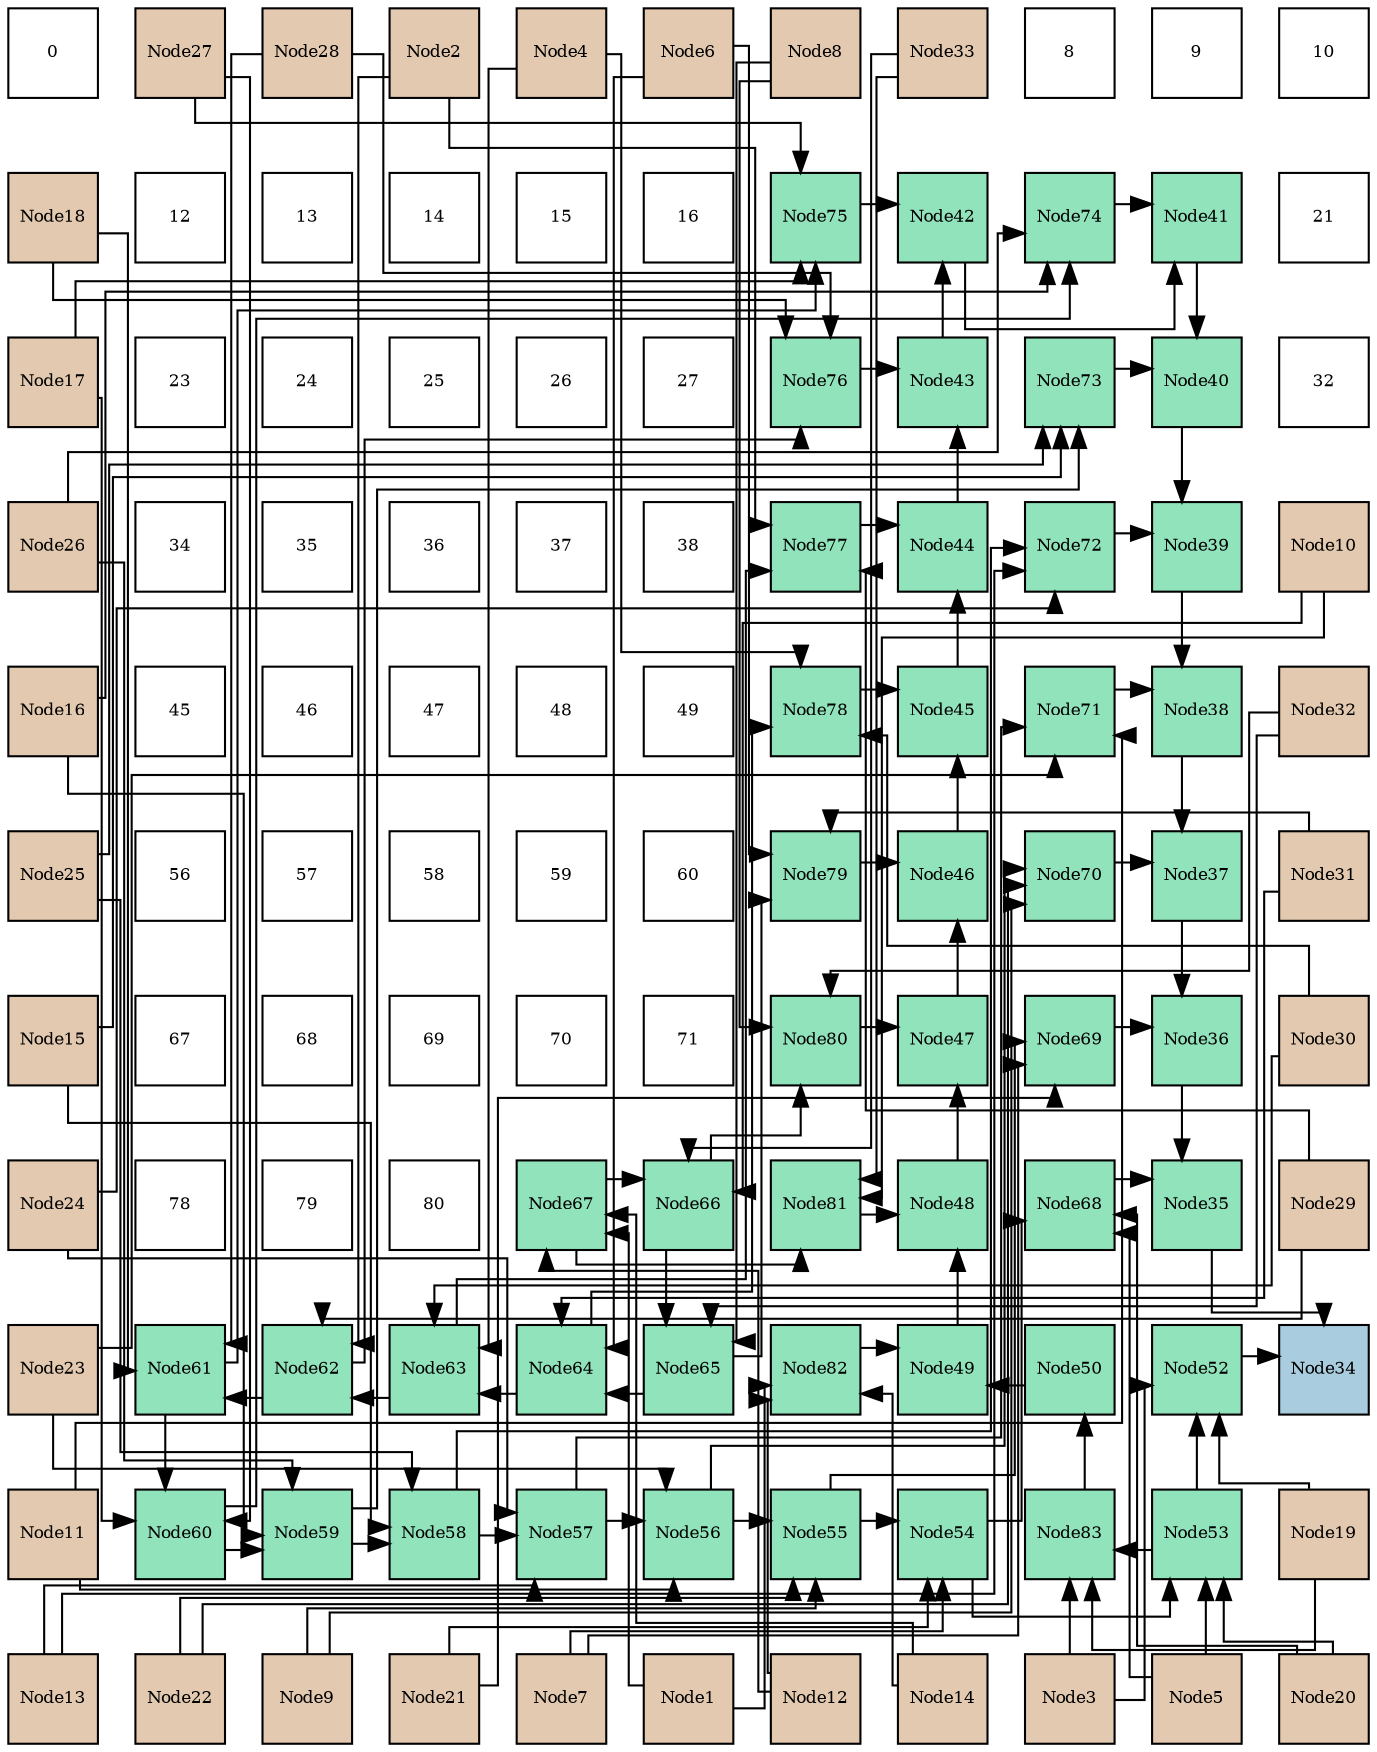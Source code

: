 digraph layout{
 rankdir=TB;
 splines=ortho;
 node [style=filled shape=square fixedsize=true width=0.6];
0[label="0", fontsize=8, fillcolor="#ffffff"];
1[label="Node27", fontsize=8, fillcolor="#e3c9af"];
2[label="Node28", fontsize=8, fillcolor="#e3c9af"];
3[label="Node2", fontsize=8, fillcolor="#e3c9af"];
4[label="Node4", fontsize=8, fillcolor="#e3c9af"];
5[label="Node6", fontsize=8, fillcolor="#e3c9af"];
6[label="Node8", fontsize=8, fillcolor="#e3c9af"];
7[label="Node33", fontsize=8, fillcolor="#e3c9af"];
8[label="8", fontsize=8, fillcolor="#ffffff"];
9[label="9", fontsize=8, fillcolor="#ffffff"];
10[label="10", fontsize=8, fillcolor="#ffffff"];
11[label="Node18", fontsize=8, fillcolor="#e3c9af"];
12[label="12", fontsize=8, fillcolor="#ffffff"];
13[label="13", fontsize=8, fillcolor="#ffffff"];
14[label="14", fontsize=8, fillcolor="#ffffff"];
15[label="15", fontsize=8, fillcolor="#ffffff"];
16[label="16", fontsize=8, fillcolor="#ffffff"];
17[label="Node75", fontsize=8, fillcolor="#91e3bb"];
18[label="Node42", fontsize=8, fillcolor="#91e3bb"];
19[label="Node74", fontsize=8, fillcolor="#91e3bb"];
20[label="Node41", fontsize=8, fillcolor="#91e3bb"];
21[label="21", fontsize=8, fillcolor="#ffffff"];
22[label="Node17", fontsize=8, fillcolor="#e3c9af"];
23[label="23", fontsize=8, fillcolor="#ffffff"];
24[label="24", fontsize=8, fillcolor="#ffffff"];
25[label="25", fontsize=8, fillcolor="#ffffff"];
26[label="26", fontsize=8, fillcolor="#ffffff"];
27[label="27", fontsize=8, fillcolor="#ffffff"];
28[label="Node76", fontsize=8, fillcolor="#91e3bb"];
29[label="Node43", fontsize=8, fillcolor="#91e3bb"];
30[label="Node73", fontsize=8, fillcolor="#91e3bb"];
31[label="Node40", fontsize=8, fillcolor="#91e3bb"];
32[label="32", fontsize=8, fillcolor="#ffffff"];
33[label="Node26", fontsize=8, fillcolor="#e3c9af"];
34[label="34", fontsize=8, fillcolor="#ffffff"];
35[label="35", fontsize=8, fillcolor="#ffffff"];
36[label="36", fontsize=8, fillcolor="#ffffff"];
37[label="37", fontsize=8, fillcolor="#ffffff"];
38[label="38", fontsize=8, fillcolor="#ffffff"];
39[label="Node77", fontsize=8, fillcolor="#91e3bb"];
40[label="Node44", fontsize=8, fillcolor="#91e3bb"];
41[label="Node72", fontsize=8, fillcolor="#91e3bb"];
42[label="Node39", fontsize=8, fillcolor="#91e3bb"];
43[label="Node10", fontsize=8, fillcolor="#e3c9af"];
44[label="Node16", fontsize=8, fillcolor="#e3c9af"];
45[label="45", fontsize=8, fillcolor="#ffffff"];
46[label="46", fontsize=8, fillcolor="#ffffff"];
47[label="47", fontsize=8, fillcolor="#ffffff"];
48[label="48", fontsize=8, fillcolor="#ffffff"];
49[label="49", fontsize=8, fillcolor="#ffffff"];
50[label="Node78", fontsize=8, fillcolor="#91e3bb"];
51[label="Node45", fontsize=8, fillcolor="#91e3bb"];
52[label="Node71", fontsize=8, fillcolor="#91e3bb"];
53[label="Node38", fontsize=8, fillcolor="#91e3bb"];
54[label="Node32", fontsize=8, fillcolor="#e3c9af"];
55[label="Node25", fontsize=8, fillcolor="#e3c9af"];
56[label="56", fontsize=8, fillcolor="#ffffff"];
57[label="57", fontsize=8, fillcolor="#ffffff"];
58[label="58", fontsize=8, fillcolor="#ffffff"];
59[label="59", fontsize=8, fillcolor="#ffffff"];
60[label="60", fontsize=8, fillcolor="#ffffff"];
61[label="Node79", fontsize=8, fillcolor="#91e3bb"];
62[label="Node46", fontsize=8, fillcolor="#91e3bb"];
63[label="Node70", fontsize=8, fillcolor="#91e3bb"];
64[label="Node37", fontsize=8, fillcolor="#91e3bb"];
65[label="Node31", fontsize=8, fillcolor="#e3c9af"];
66[label="Node15", fontsize=8, fillcolor="#e3c9af"];
67[label="67", fontsize=8, fillcolor="#ffffff"];
68[label="68", fontsize=8, fillcolor="#ffffff"];
69[label="69", fontsize=8, fillcolor="#ffffff"];
70[label="70", fontsize=8, fillcolor="#ffffff"];
71[label="71", fontsize=8, fillcolor="#ffffff"];
72[label="Node80", fontsize=8, fillcolor="#91e3bb"];
73[label="Node47", fontsize=8, fillcolor="#91e3bb"];
74[label="Node69", fontsize=8, fillcolor="#91e3bb"];
75[label="Node36", fontsize=8, fillcolor="#91e3bb"];
76[label="Node30", fontsize=8, fillcolor="#e3c9af"];
77[label="Node24", fontsize=8, fillcolor="#e3c9af"];
78[label="78", fontsize=8, fillcolor="#ffffff"];
79[label="79", fontsize=8, fillcolor="#ffffff"];
80[label="80", fontsize=8, fillcolor="#ffffff"];
81[label="Node67", fontsize=8, fillcolor="#91e3bb"];
82[label="Node66", fontsize=8, fillcolor="#91e3bb"];
83[label="Node81", fontsize=8, fillcolor="#91e3bb"];
84[label="Node48", fontsize=8, fillcolor="#91e3bb"];
85[label="Node68", fontsize=8, fillcolor="#91e3bb"];
86[label="Node35", fontsize=8, fillcolor="#91e3bb"];
87[label="Node29", fontsize=8, fillcolor="#e3c9af"];
88[label="Node23", fontsize=8, fillcolor="#e3c9af"];
89[label="Node61", fontsize=8, fillcolor="#91e3bb"];
90[label="Node62", fontsize=8, fillcolor="#91e3bb"];
91[label="Node63", fontsize=8, fillcolor="#91e3bb"];
92[label="Node64", fontsize=8, fillcolor="#91e3bb"];
93[label="Node65", fontsize=8, fillcolor="#91e3bb"];
94[label="Node82", fontsize=8, fillcolor="#91e3bb"];
95[label="Node49", fontsize=8, fillcolor="#91e3bb"];
96[label="Node50", fontsize=8, fillcolor="#91e3bb"];
97[label="Node52", fontsize=8, fillcolor="#91e3bb"];
98[label="Node34", fontsize=8, fillcolor="#a9ccde"];
99[label="Node11", fontsize=8, fillcolor="#e3c9af"];
100[label="Node60", fontsize=8, fillcolor="#91e3bb"];
101[label="Node59", fontsize=8, fillcolor="#91e3bb"];
102[label="Node58", fontsize=8, fillcolor="#91e3bb"];
103[label="Node57", fontsize=8, fillcolor="#91e3bb"];
104[label="Node56", fontsize=8, fillcolor="#91e3bb"];
105[label="Node55", fontsize=8, fillcolor="#91e3bb"];
106[label="Node54", fontsize=8, fillcolor="#91e3bb"];
107[label="Node83", fontsize=8, fillcolor="#91e3bb"];
108[label="Node53", fontsize=8, fillcolor="#91e3bb"];
109[label="Node19", fontsize=8, fillcolor="#e3c9af"];
110[label="Node13", fontsize=8, fillcolor="#e3c9af"];
111[label="Node22", fontsize=8, fillcolor="#e3c9af"];
112[label="Node9", fontsize=8, fillcolor="#e3c9af"];
113[label="Node21", fontsize=8, fillcolor="#e3c9af"];
114[label="Node7", fontsize=8, fillcolor="#e3c9af"];
115[label="Node1", fontsize=8, fillcolor="#e3c9af"];
116[label="Node12", fontsize=8, fillcolor="#e3c9af"];
117[label="Node14", fontsize=8, fillcolor="#e3c9af"];
118[label="Node3", fontsize=8, fillcolor="#e3c9af"];
119[label="Node5", fontsize=8, fillcolor="#e3c9af"];
120[label="Node20", fontsize=8, fillcolor="#e3c9af"];
edge [constraint=false, style=vis];86 -> 98;
97 -> 98;
75 -> 86;
85 -> 86;
64 -> 75;
74 -> 75;
53 -> 64;
63 -> 64;
42 -> 53;
52 -> 53;
31 -> 42;
41 -> 42;
20 -> 31;
30 -> 31;
18 -> 20;
19 -> 20;
29 -> 18;
17 -> 18;
40 -> 29;
28 -> 29;
51 -> 40;
39 -> 40;
62 -> 51;
50 -> 51;
73 -> 62;
61 -> 62;
84 -> 73;
72 -> 73;
95 -> 84;
83 -> 84;
96 -> 95;
94 -> 95;
107 -> 96;
108 -> 97;
118 -> 97;
109 -> 97;
108 -> 107;
118 -> 107;
109 -> 107;
106 -> 108;
119 -> 108;
120 -> 108;
106 -> 85;
119 -> 85;
120 -> 85;
105 -> 106;
114 -> 106;
113 -> 106;
105 -> 74;
114 -> 74;
113 -> 74;
104 -> 105;
112 -> 105;
111 -> 105;
104 -> 63;
112 -> 63;
111 -> 63;
103 -> 104;
99 -> 104;
88 -> 104;
103 -> 52;
99 -> 52;
88 -> 52;
102 -> 103;
110 -> 103;
77 -> 103;
102 -> 41;
110 -> 41;
77 -> 41;
101 -> 102;
66 -> 102;
55 -> 102;
101 -> 30;
66 -> 30;
55 -> 30;
100 -> 101;
44 -> 101;
33 -> 101;
100 -> 19;
44 -> 19;
33 -> 19;
89 -> 100;
22 -> 100;
1 -> 100;
89 -> 17;
22 -> 17;
1 -> 17;
90 -> 89;
11 -> 89;
2 -> 89;
90 -> 28;
11 -> 28;
2 -> 28;
91 -> 90;
3 -> 90;
87 -> 90;
91 -> 39;
3 -> 39;
87 -> 39;
92 -> 91;
4 -> 91;
76 -> 91;
92 -> 50;
4 -> 50;
76 -> 50;
93 -> 92;
5 -> 92;
65 -> 92;
93 -> 61;
5 -> 61;
65 -> 61;
82 -> 93;
6 -> 93;
54 -> 93;
82 -> 72;
6 -> 72;
54 -> 72;
81 -> 82;
43 -> 82;
7 -> 82;
81 -> 83;
43 -> 83;
7 -> 83;
115 -> 81;
116 -> 81;
117 -> 81;
115 -> 94;
116 -> 94;
117 -> 94;
edge [constraint=true, style=invis];
0 -> 11 -> 22 -> 33 -> 44 -> 55 -> 66 -> 77 -> 88 -> 99 -> 110;
1 -> 12 -> 23 -> 34 -> 45 -> 56 -> 67 -> 78 -> 89 -> 100 -> 111;
2 -> 13 -> 24 -> 35 -> 46 -> 57 -> 68 -> 79 -> 90 -> 101 -> 112;
3 -> 14 -> 25 -> 36 -> 47 -> 58 -> 69 -> 80 -> 91 -> 102 -> 113;
4 -> 15 -> 26 -> 37 -> 48 -> 59 -> 70 -> 81 -> 92 -> 103 -> 114;
5 -> 16 -> 27 -> 38 -> 49 -> 60 -> 71 -> 82 -> 93 -> 104 -> 115;
6 -> 17 -> 28 -> 39 -> 50 -> 61 -> 72 -> 83 -> 94 -> 105 -> 116;
7 -> 18 -> 29 -> 40 -> 51 -> 62 -> 73 -> 84 -> 95 -> 106 -> 117;
8 -> 19 -> 30 -> 41 -> 52 -> 63 -> 74 -> 85 -> 96 -> 107 -> 118;
9 -> 20 -> 31 -> 42 -> 53 -> 64 -> 75 -> 86 -> 97 -> 108 -> 119;
10 -> 21 -> 32 -> 43 -> 54 -> 65 -> 76 -> 87 -> 98 -> 109 -> 120;
rank = same {0 -> 1 -> 2 -> 3 -> 4 -> 5 -> 6 -> 7 -> 8 -> 9 -> 10};
rank = same {11 -> 12 -> 13 -> 14 -> 15 -> 16 -> 17 -> 18 -> 19 -> 20 -> 21};
rank = same {22 -> 23 -> 24 -> 25 -> 26 -> 27 -> 28 -> 29 -> 30 -> 31 -> 32};
rank = same {33 -> 34 -> 35 -> 36 -> 37 -> 38 -> 39 -> 40 -> 41 -> 42 -> 43};
rank = same {44 -> 45 -> 46 -> 47 -> 48 -> 49 -> 50 -> 51 -> 52 -> 53 -> 54};
rank = same {55 -> 56 -> 57 -> 58 -> 59 -> 60 -> 61 -> 62 -> 63 -> 64 -> 65};
rank = same {66 -> 67 -> 68 -> 69 -> 70 -> 71 -> 72 -> 73 -> 74 -> 75 -> 76};
rank = same {77 -> 78 -> 79 -> 80 -> 81 -> 82 -> 83 -> 84 -> 85 -> 86 -> 87};
rank = same {88 -> 89 -> 90 -> 91 -> 92 -> 93 -> 94 -> 95 -> 96 -> 97 -> 98};
rank = same {99 -> 100 -> 101 -> 102 -> 103 -> 104 -> 105 -> 106 -> 107 -> 108 -> 109};
rank = same {110 -> 111 -> 112 -> 113 -> 114 -> 115 -> 116 -> 117 -> 118 -> 119 -> 120};
}